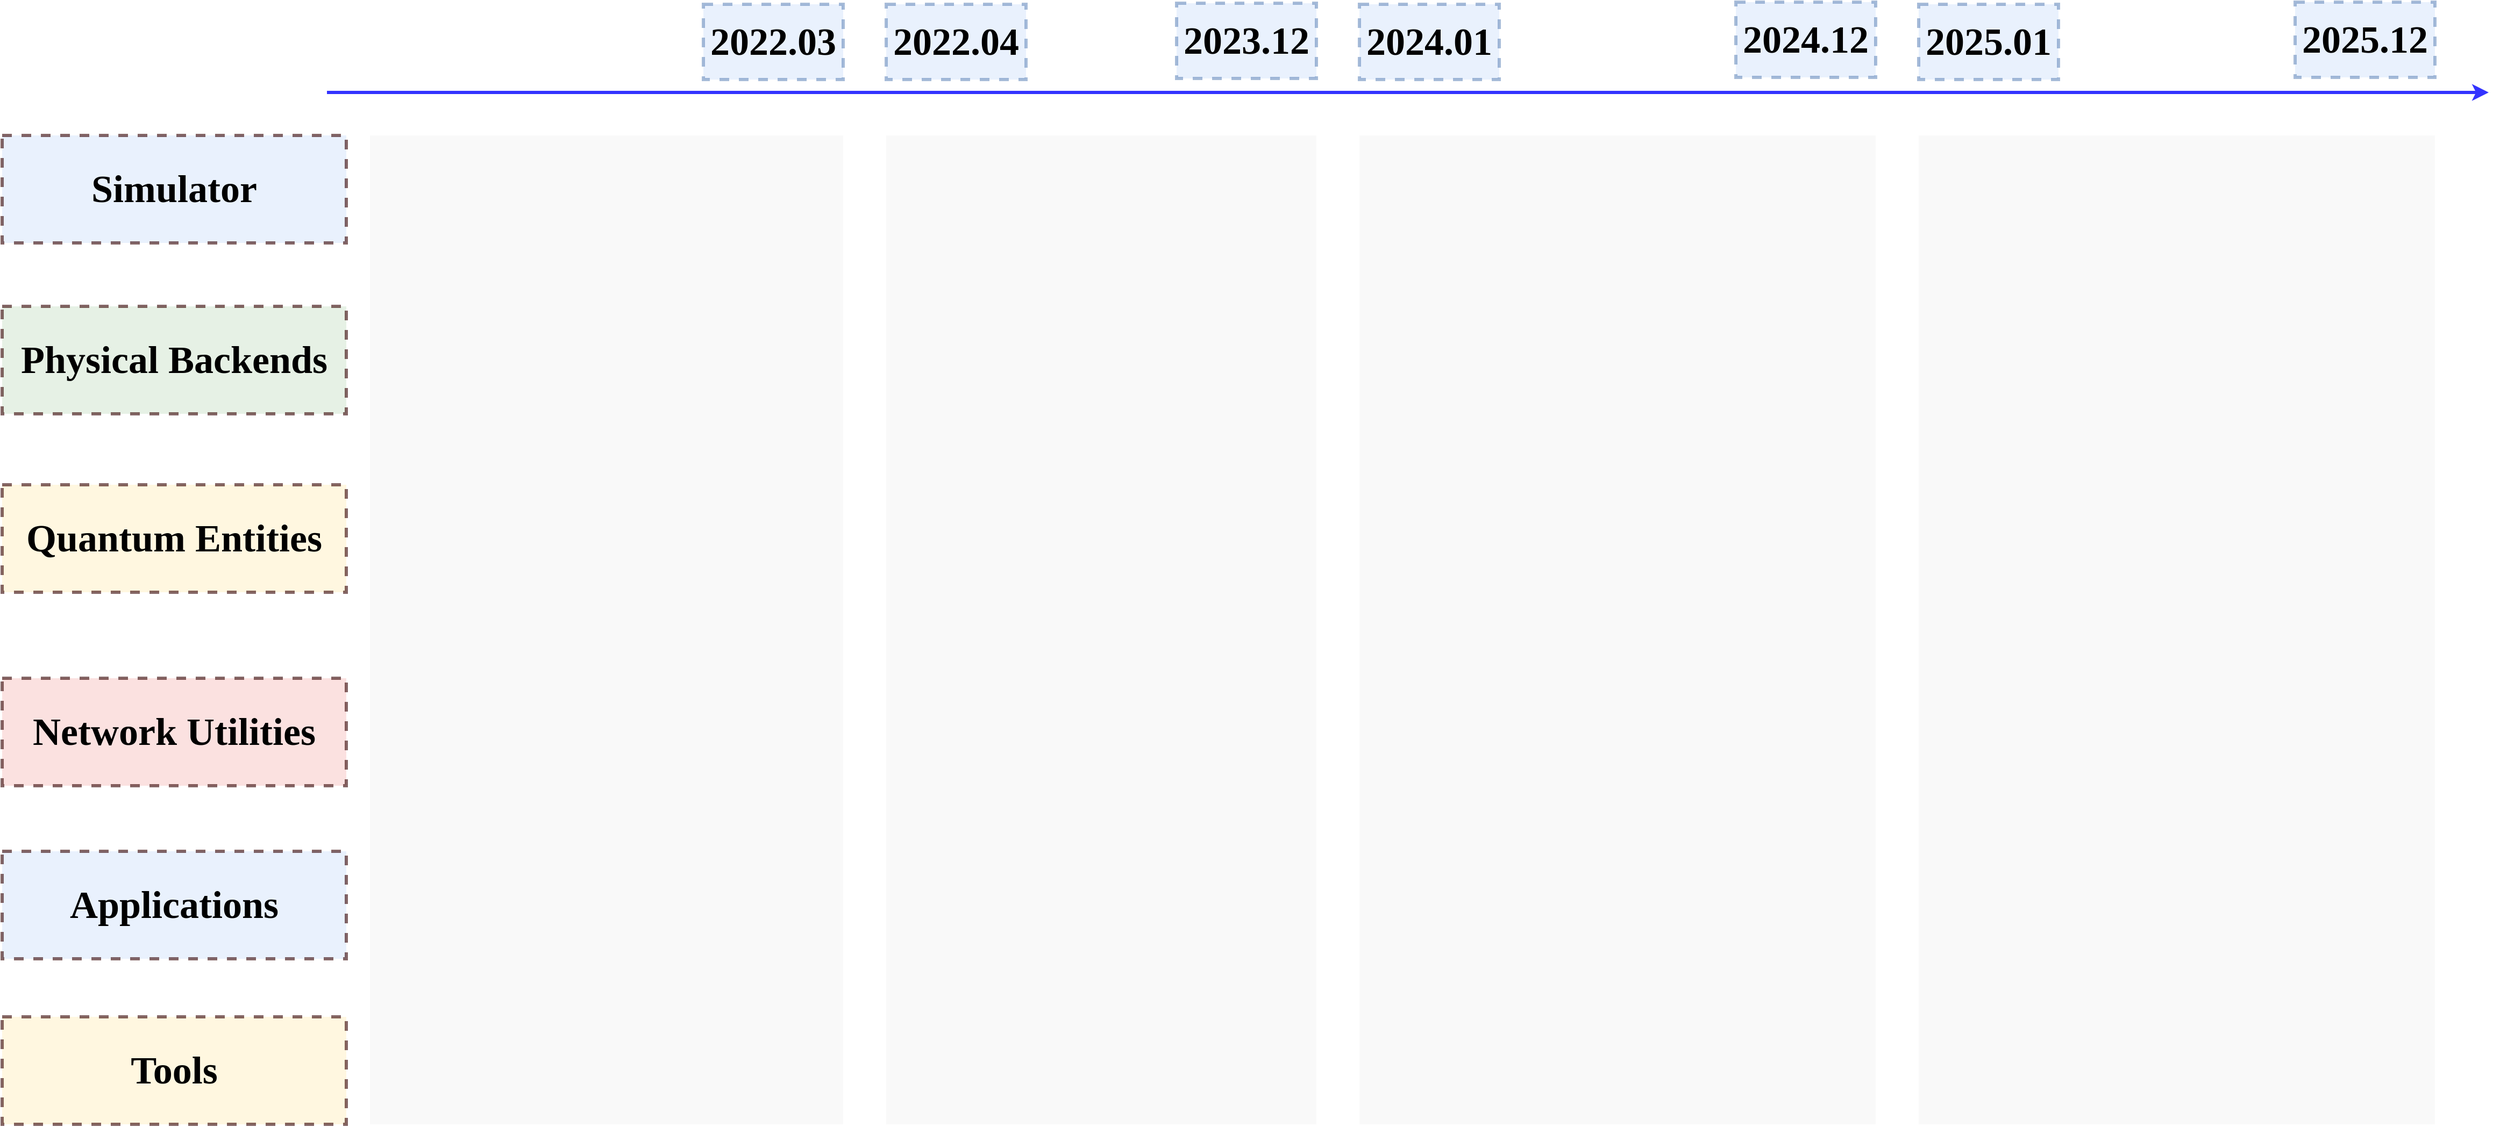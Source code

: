 <mxfile version="25.0.3">
  <diagram name="Page-1" id="12e1b939-464a-85fe-373e-61e167be1490">
    <mxGraphModel dx="4633.5" dy="1550" grid="1" gridSize="10" guides="1" tooltips="1" connect="1" arrows="1" fold="1" page="1" pageScale="1.5" pageWidth="1169" pageHeight="826" background="none" math="0" shadow="0">
      <root>
        <mxCell id="0" />
        <mxCell id="1" parent="0" />
        <mxCell id="sJ7baZli-LUsm7lm-XYr-1" value="&lt;font style=&quot;font-size: 36px;&quot;&gt;Simulator&lt;/font&gt;" style="rounded=0;whiteSpace=wrap;html=1;fillColor=#dae8fc;strokeColor=#330000;opacity=60;labelPosition=center;verticalLabelPosition=middle;align=center;verticalAlign=middle;fontFamily=Times New Roman;fontSize=20;dashed=1;strokeWidth=3;fontStyle=1" parent="1" vertex="1">
          <mxGeometry x="-1102" y="280" width="320" height="100" as="geometry" />
        </mxCell>
        <mxCell id="sJ7baZli-LUsm7lm-XYr-2" value="" style="rounded=0;whiteSpace=wrap;html=1;fillColor=#f5f5f5;fontColor=#333333;strokeColor=none;gradientColor=none;opacity=60;labelPosition=center;verticalLabelPosition=middle;align=center;verticalAlign=middle;fontFamily=Times New Roman;fontSize=20;" parent="1" vertex="1">
          <mxGeometry x="-760" y="280" width="440" height="920" as="geometry" />
        </mxCell>
        <mxCell id="sJ7baZli-LUsm7lm-XYr-3" value="" style="rounded=0;whiteSpace=wrap;html=1;fillColor=#f5f5f5;fontColor=#333333;strokeColor=none;gradientColor=none;opacity=60;labelPosition=center;verticalLabelPosition=middle;align=center;verticalAlign=middle;fontFamily=Times New Roman;fontSize=20;" parent="1" vertex="1">
          <mxGeometry x="160" y="280" width="480" height="920" as="geometry" />
        </mxCell>
        <mxCell id="sJ7baZli-LUsm7lm-XYr-4" value="" style="rounded=0;whiteSpace=wrap;html=1;fillColor=#f5f5f5;fontColor=#333333;strokeColor=none;gradientColor=none;opacity=60;labelPosition=center;verticalLabelPosition=middle;align=center;verticalAlign=middle;fontFamily=Times New Roman;fontSize=20;" parent="1" vertex="1">
          <mxGeometry x="-280" y="280" width="400" height="920" as="geometry" />
        </mxCell>
        <mxCell id="9zjzxFCtPWCpPwQ-u-JS-1" value="" style="endArrow=classic;html=1;rounded=0;strokeColor=#3333FF;strokeWidth=3;" edge="1" parent="1">
          <mxGeometry width="50" height="50" relative="1" as="geometry">
            <mxPoint x="-800" y="240" as="sourcePoint" />
            <mxPoint x="1210" y="240" as="targetPoint" />
          </mxGeometry>
        </mxCell>
        <mxCell id="9zjzxFCtPWCpPwQ-u-JS-3" value="&lt;font style=&quot;font-size: 36px;&quot;&gt;Applications&lt;/font&gt;" style="rounded=0;whiteSpace=wrap;html=1;fillColor=#dae8fc;strokeColor=#330000;opacity=60;labelPosition=center;verticalLabelPosition=middle;align=center;verticalAlign=middle;fontFamily=Times New Roman;fontSize=20;dashed=1;strokeWidth=3;fontStyle=1" vertex="1" parent="1">
          <mxGeometry x="-1102" y="946" width="320" height="100" as="geometry" />
        </mxCell>
        <mxCell id="9zjzxFCtPWCpPwQ-u-JS-4" value="&lt;font style=&quot;font-size: 36px;&quot;&gt;Physical Backends&lt;/font&gt;" style="rounded=0;whiteSpace=wrap;html=1;fillColor=#d5e8d4;strokeColor=#330000;opacity=60;labelPosition=center;verticalLabelPosition=middle;align=center;verticalAlign=middle;fontFamily=Times New Roman;fontSize=20;dashed=1;strokeWidth=3;fontStyle=1" vertex="1" parent="1">
          <mxGeometry x="-1102" y="439" width="320" height="100" as="geometry" />
        </mxCell>
        <mxCell id="9zjzxFCtPWCpPwQ-u-JS-5" value="&lt;font style=&quot;font-size: 36px;&quot;&gt;Quantum Entities&lt;/font&gt;" style="rounded=0;whiteSpace=wrap;html=1;fillColor=#fff2cc;strokeColor=#330000;opacity=60;labelPosition=center;verticalLabelPosition=middle;align=center;verticalAlign=middle;fontFamily=Times New Roman;fontSize=20;dashed=1;strokeWidth=3;fontStyle=1" vertex="1" parent="1">
          <mxGeometry x="-1102" y="605" width="320" height="100" as="geometry" />
        </mxCell>
        <mxCell id="9zjzxFCtPWCpPwQ-u-JS-6" value="&lt;font style=&quot;font-size: 36px;&quot;&gt;Network Utilities&lt;/font&gt;" style="rounded=0;whiteSpace=wrap;html=1;fillColor=#f8cecc;strokeColor=#330000;opacity=60;labelPosition=center;verticalLabelPosition=middle;align=center;verticalAlign=middle;fontFamily=Times New Roman;fontSize=20;dashed=1;strokeWidth=3;fontStyle=1" vertex="1" parent="1">
          <mxGeometry x="-1102" y="785" width="320" height="100" as="geometry" />
        </mxCell>
        <mxCell id="9zjzxFCtPWCpPwQ-u-JS-7" value="&lt;font style=&quot;font-size: 36px;&quot;&gt;Tools&lt;/font&gt;" style="rounded=0;whiteSpace=wrap;html=1;fillColor=#fff2cc;strokeColor=#330000;opacity=60;labelPosition=center;verticalLabelPosition=middle;align=center;verticalAlign=middle;fontFamily=Times New Roman;fontSize=20;dashed=1;strokeWidth=3;fontStyle=1" vertex="1" parent="1">
          <mxGeometry x="-1102" y="1100" width="320" height="100" as="geometry" />
        </mxCell>
        <mxCell id="9zjzxFCtPWCpPwQ-u-JS-9" value="" style="rounded=0;whiteSpace=wrap;html=1;fillColor=#f5f5f5;fontColor=#333333;strokeColor=none;gradientColor=none;opacity=60;labelPosition=center;verticalLabelPosition=middle;align=center;verticalAlign=middle;fontFamily=Times New Roman;fontSize=20;" vertex="1" parent="1">
          <mxGeometry x="680" y="280" width="480" height="920" as="geometry" />
        </mxCell>
        <mxCell id="9zjzxFCtPWCpPwQ-u-JS-10" value="&lt;span style=&quot;font-size: 36px;&quot;&gt;2022.03&lt;/span&gt;" style="rounded=0;whiteSpace=wrap;html=1;fillColor=#dae8fc;strokeColor=#6c8ebf;opacity=60;labelPosition=center;verticalLabelPosition=middle;align=center;verticalAlign=middle;fontFamily=Times New Roman;fontSize=20;dashed=1;strokeWidth=3;fontStyle=1" vertex="1" parent="1">
          <mxGeometry x="-450" y="158" width="130" height="70" as="geometry" />
        </mxCell>
        <mxCell id="9zjzxFCtPWCpPwQ-u-JS-11" value="&lt;span style=&quot;font-size: 36px;&quot;&gt;2022.04&lt;/span&gt;" style="rounded=0;whiteSpace=wrap;html=1;fillColor=#dae8fc;strokeColor=#6c8ebf;opacity=60;labelPosition=center;verticalLabelPosition=middle;align=center;verticalAlign=middle;fontFamily=Times New Roman;fontSize=20;dashed=1;strokeWidth=3;fontStyle=1" vertex="1" parent="1">
          <mxGeometry x="-280" y="158" width="130" height="70" as="geometry" />
        </mxCell>
        <mxCell id="9zjzxFCtPWCpPwQ-u-JS-12" value="&lt;span style=&quot;font-size: 36px;&quot;&gt;2024.01&lt;/span&gt;" style="rounded=0;whiteSpace=wrap;html=1;fillColor=#dae8fc;strokeColor=#6c8ebf;opacity=60;labelPosition=center;verticalLabelPosition=middle;align=center;verticalAlign=middle;fontFamily=Times New Roman;fontSize=20;dashed=1;strokeWidth=3;fontStyle=1" vertex="1" parent="1">
          <mxGeometry x="160" y="158" width="130" height="70" as="geometry" />
        </mxCell>
        <mxCell id="9zjzxFCtPWCpPwQ-u-JS-13" value="&lt;span style=&quot;font-size: 36px;&quot;&gt;2023.12&lt;/span&gt;" style="rounded=0;whiteSpace=wrap;html=1;fillColor=#dae8fc;strokeColor=#6c8ebf;opacity=60;labelPosition=center;verticalLabelPosition=middle;align=center;verticalAlign=middle;fontFamily=Times New Roman;fontSize=20;dashed=1;strokeWidth=3;fontStyle=1" vertex="1" parent="1">
          <mxGeometry x="-10" y="157" width="130" height="70" as="geometry" />
        </mxCell>
        <mxCell id="9zjzxFCtPWCpPwQ-u-JS-14" value="&lt;span style=&quot;font-size: 36px;&quot;&gt;2024.12&lt;/span&gt;" style="rounded=0;whiteSpace=wrap;html=1;fillColor=#dae8fc;strokeColor=#6c8ebf;opacity=60;labelPosition=center;verticalLabelPosition=middle;align=center;verticalAlign=middle;fontFamily=Times New Roman;fontSize=20;dashed=1;strokeWidth=3;fontStyle=1" vertex="1" parent="1">
          <mxGeometry x="510" y="156" width="130" height="70" as="geometry" />
        </mxCell>
        <mxCell id="9zjzxFCtPWCpPwQ-u-JS-15" value="&lt;span style=&quot;font-size: 36px;&quot;&gt;2025.01&lt;/span&gt;" style="rounded=0;whiteSpace=wrap;html=1;fillColor=#dae8fc;strokeColor=#6c8ebf;opacity=60;labelPosition=center;verticalLabelPosition=middle;align=center;verticalAlign=middle;fontFamily=Times New Roman;fontSize=20;dashed=1;strokeWidth=3;fontStyle=1" vertex="1" parent="1">
          <mxGeometry x="680" y="158" width="130" height="70" as="geometry" />
        </mxCell>
        <mxCell id="9zjzxFCtPWCpPwQ-u-JS-16" value="&lt;span style=&quot;font-size: 36px;&quot;&gt;2025.12&lt;/span&gt;" style="rounded=0;whiteSpace=wrap;html=1;fillColor=#dae8fc;strokeColor=#6c8ebf;opacity=60;labelPosition=center;verticalLabelPosition=middle;align=center;verticalAlign=middle;fontFamily=Times New Roman;fontSize=20;dashed=1;strokeWidth=3;fontStyle=1" vertex="1" parent="1">
          <mxGeometry x="1030" y="156" width="130" height="70" as="geometry" />
        </mxCell>
      </root>
    </mxGraphModel>
  </diagram>
</mxfile>
